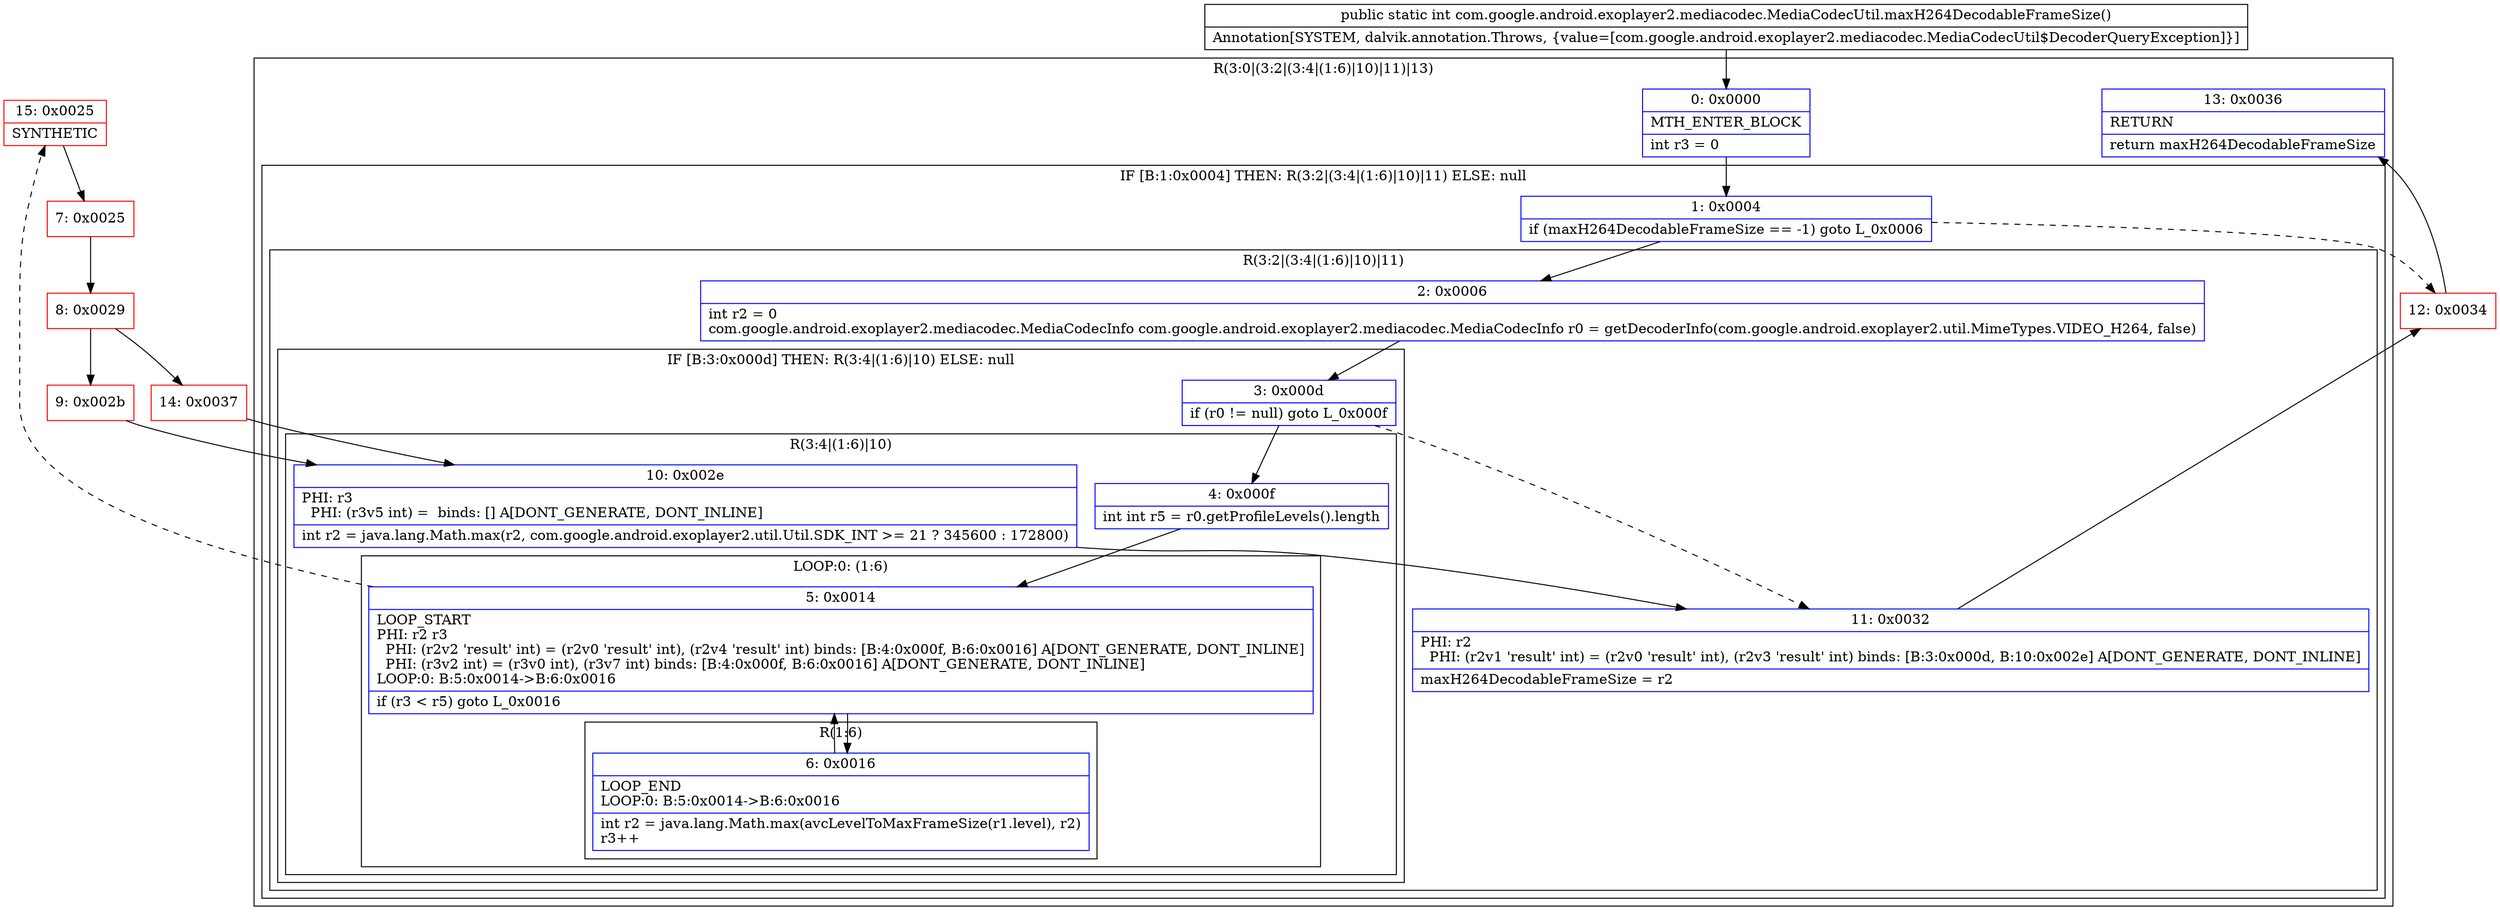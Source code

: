 digraph "CFG forcom.google.android.exoplayer2.mediacodec.MediaCodecUtil.maxH264DecodableFrameSize()I" {
subgraph cluster_Region_955540846 {
label = "R(3:0|(3:2|(3:4|(1:6)|10)|11)|13)";
node [shape=record,color=blue];
Node_0 [shape=record,label="{0\:\ 0x0000|MTH_ENTER_BLOCK\l|int r3 = 0\l}"];
subgraph cluster_IfRegion_1050403818 {
label = "IF [B:1:0x0004] THEN: R(3:2|(3:4|(1:6)|10)|11) ELSE: null";
node [shape=record,color=blue];
Node_1 [shape=record,label="{1\:\ 0x0004|if (maxH264DecodableFrameSize == \-1) goto L_0x0006\l}"];
subgraph cluster_Region_1181354376 {
label = "R(3:2|(3:4|(1:6)|10)|11)";
node [shape=record,color=blue];
Node_2 [shape=record,label="{2\:\ 0x0006|int r2 = 0\lcom.google.android.exoplayer2.mediacodec.MediaCodecInfo com.google.android.exoplayer2.mediacodec.MediaCodecInfo r0 = getDecoderInfo(com.google.android.exoplayer2.util.MimeTypes.VIDEO_H264, false)\l}"];
subgraph cluster_IfRegion_490177342 {
label = "IF [B:3:0x000d] THEN: R(3:4|(1:6)|10) ELSE: null";
node [shape=record,color=blue];
Node_3 [shape=record,label="{3\:\ 0x000d|if (r0 != null) goto L_0x000f\l}"];
subgraph cluster_Region_108218763 {
label = "R(3:4|(1:6)|10)";
node [shape=record,color=blue];
Node_4 [shape=record,label="{4\:\ 0x000f|int int r5 = r0.getProfileLevels().length\l}"];
subgraph cluster_LoopRegion_909615823 {
label = "LOOP:0: (1:6)";
node [shape=record,color=blue];
Node_5 [shape=record,label="{5\:\ 0x0014|LOOP_START\lPHI: r2 r3 \l  PHI: (r2v2 'result' int) = (r2v0 'result' int), (r2v4 'result' int) binds: [B:4:0x000f, B:6:0x0016] A[DONT_GENERATE, DONT_INLINE]\l  PHI: (r3v2 int) = (r3v0 int), (r3v7 int) binds: [B:4:0x000f, B:6:0x0016] A[DONT_GENERATE, DONT_INLINE]\lLOOP:0: B:5:0x0014\-\>B:6:0x0016\l|if (r3 \< r5) goto L_0x0016\l}"];
subgraph cluster_Region_1196840198 {
label = "R(1:6)";
node [shape=record,color=blue];
Node_6 [shape=record,label="{6\:\ 0x0016|LOOP_END\lLOOP:0: B:5:0x0014\-\>B:6:0x0016\l|int r2 = java.lang.Math.max(avcLevelToMaxFrameSize(r1.level), r2)\lr3++\l}"];
}
}
Node_10 [shape=record,label="{10\:\ 0x002e|PHI: r3 \l  PHI: (r3v5 int) =  binds: [] A[DONT_GENERATE, DONT_INLINE]\l|int r2 = java.lang.Math.max(r2, com.google.android.exoplayer2.util.Util.SDK_INT \>= 21 ? 345600 : 172800)\l}"];
}
}
Node_11 [shape=record,label="{11\:\ 0x0032|PHI: r2 \l  PHI: (r2v1 'result' int) = (r2v0 'result' int), (r2v3 'result' int) binds: [B:3:0x000d, B:10:0x002e] A[DONT_GENERATE, DONT_INLINE]\l|maxH264DecodableFrameSize = r2\l}"];
}
}
Node_13 [shape=record,label="{13\:\ 0x0036|RETURN\l|return maxH264DecodableFrameSize\l}"];
}
Node_7 [shape=record,color=red,label="{7\:\ 0x0025}"];
Node_8 [shape=record,color=red,label="{8\:\ 0x0029}"];
Node_9 [shape=record,color=red,label="{9\:\ 0x002b}"];
Node_12 [shape=record,color=red,label="{12\:\ 0x0034}"];
Node_14 [shape=record,color=red,label="{14\:\ 0x0037}"];
Node_15 [shape=record,color=red,label="{15\:\ 0x0025|SYNTHETIC\l}"];
MethodNode[shape=record,label="{public static int com.google.android.exoplayer2.mediacodec.MediaCodecUtil.maxH264DecodableFrameSize()  | Annotation[SYSTEM, dalvik.annotation.Throws, \{value=[com.google.android.exoplayer2.mediacodec.MediaCodecUtil$DecoderQueryException]\}]\l}"];
MethodNode -> Node_0;
Node_0 -> Node_1;
Node_1 -> Node_2;
Node_1 -> Node_12[style=dashed];
Node_2 -> Node_3;
Node_3 -> Node_4;
Node_3 -> Node_11[style=dashed];
Node_4 -> Node_5;
Node_5 -> Node_6;
Node_5 -> Node_15[style=dashed];
Node_6 -> Node_5;
Node_10 -> Node_11;
Node_11 -> Node_12;
Node_7 -> Node_8;
Node_8 -> Node_9;
Node_8 -> Node_14;
Node_9 -> Node_10;
Node_12 -> Node_13;
Node_14 -> Node_10;
Node_15 -> Node_7;
}

